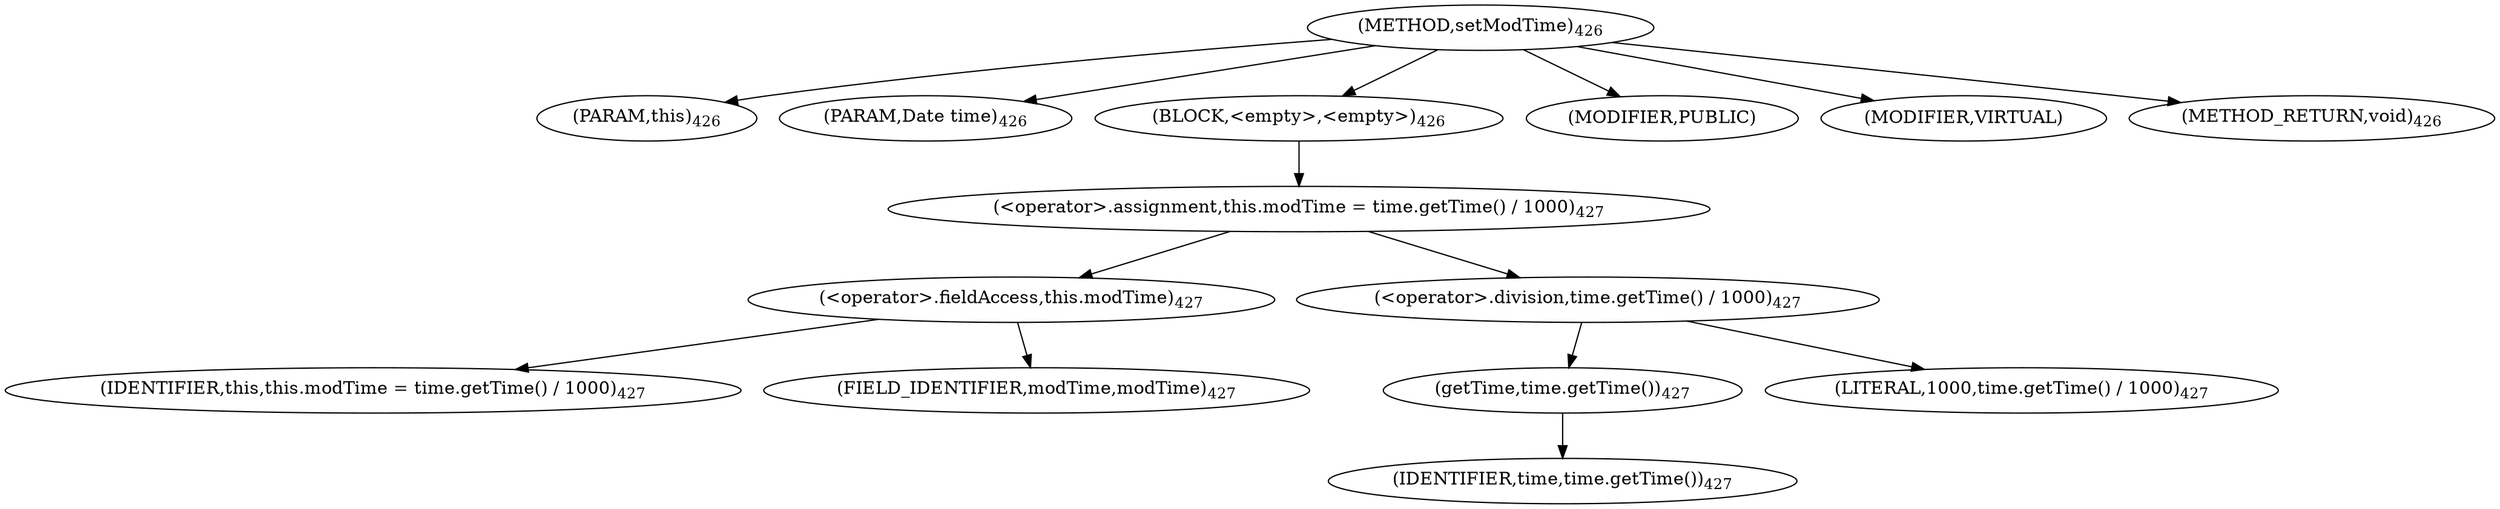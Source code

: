digraph "setModTime" {  
"806" [label = <(METHOD,setModTime)<SUB>426</SUB>> ]
"88" [label = <(PARAM,this)<SUB>426</SUB>> ]
"807" [label = <(PARAM,Date time)<SUB>426</SUB>> ]
"808" [label = <(BLOCK,&lt;empty&gt;,&lt;empty&gt;)<SUB>426</SUB>> ]
"809" [label = <(&lt;operator&gt;.assignment,this.modTime = time.getTime() / 1000)<SUB>427</SUB>> ]
"810" [label = <(&lt;operator&gt;.fieldAccess,this.modTime)<SUB>427</SUB>> ]
"87" [label = <(IDENTIFIER,this,this.modTime = time.getTime() / 1000)<SUB>427</SUB>> ]
"811" [label = <(FIELD_IDENTIFIER,modTime,modTime)<SUB>427</SUB>> ]
"812" [label = <(&lt;operator&gt;.division,time.getTime() / 1000)<SUB>427</SUB>> ]
"813" [label = <(getTime,time.getTime())<SUB>427</SUB>> ]
"814" [label = <(IDENTIFIER,time,time.getTime())<SUB>427</SUB>> ]
"815" [label = <(LITERAL,1000,time.getTime() / 1000)<SUB>427</SUB>> ]
"816" [label = <(MODIFIER,PUBLIC)> ]
"817" [label = <(MODIFIER,VIRTUAL)> ]
"818" [label = <(METHOD_RETURN,void)<SUB>426</SUB>> ]
  "806" -> "88" 
  "806" -> "807" 
  "806" -> "808" 
  "806" -> "816" 
  "806" -> "817" 
  "806" -> "818" 
  "808" -> "809" 
  "809" -> "810" 
  "809" -> "812" 
  "810" -> "87" 
  "810" -> "811" 
  "812" -> "813" 
  "812" -> "815" 
  "813" -> "814" 
}
